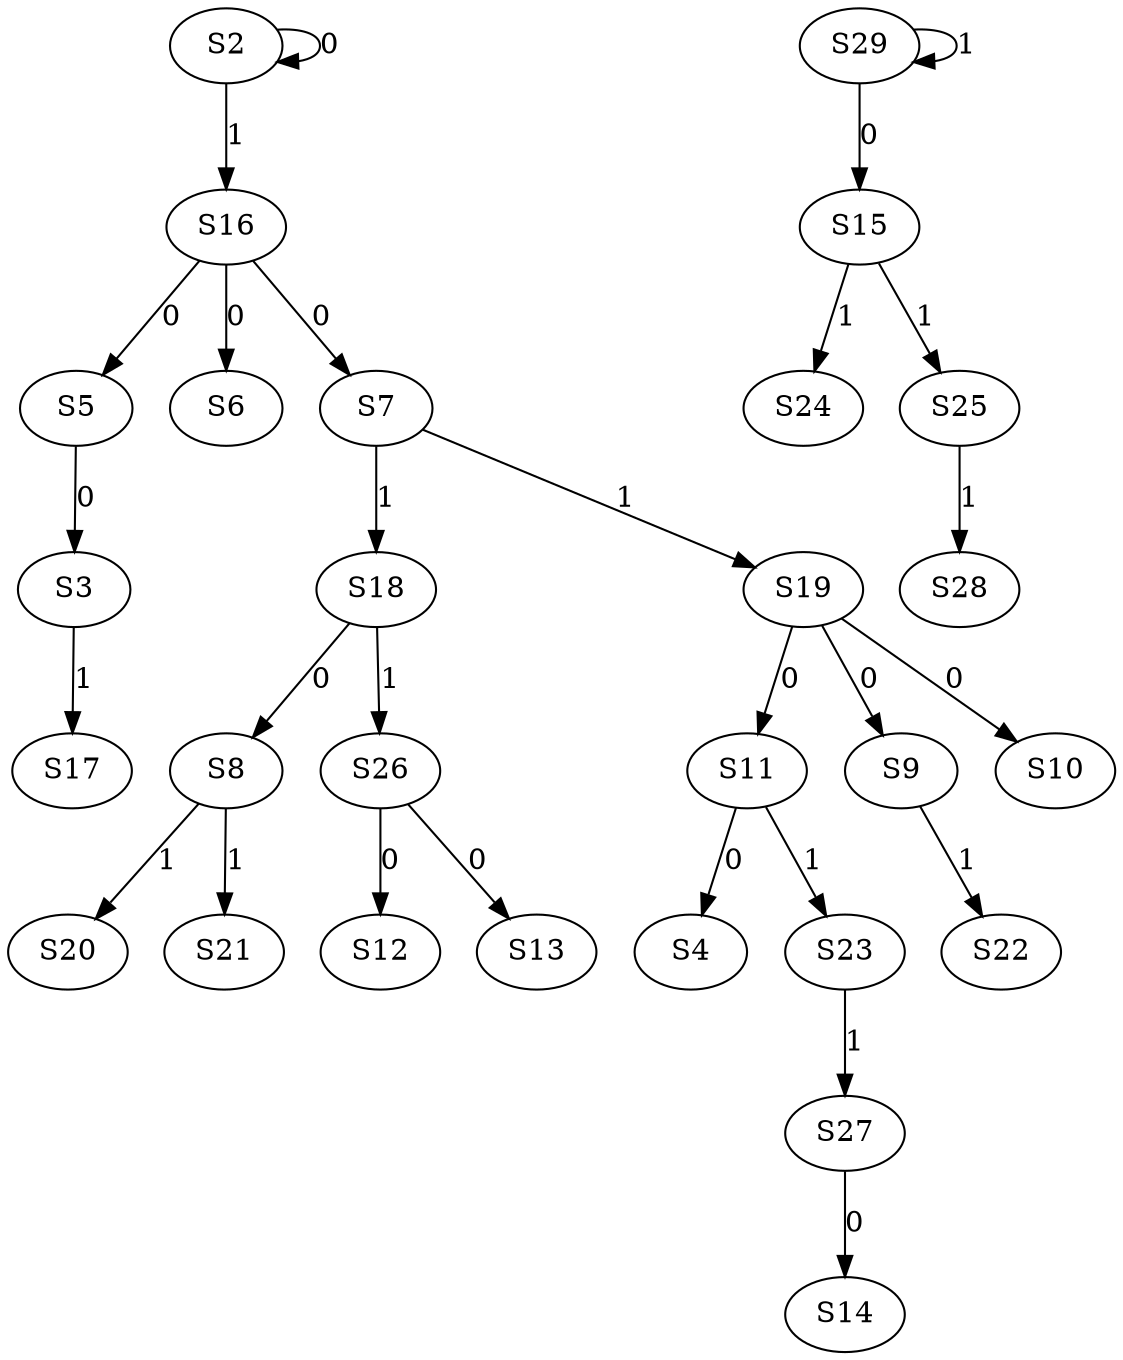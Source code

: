 strict digraph {
	S2 -> S2 [ label = 0 ];
	S5 -> S3 [ label = 0 ];
	S11 -> S4 [ label = 0 ];
	S16 -> S5 [ label = 0 ];
	S16 -> S6 [ label = 0 ];
	S16 -> S7 [ label = 0 ];
	S18 -> S8 [ label = 0 ];
	S19 -> S9 [ label = 0 ];
	S19 -> S10 [ label = 0 ];
	S19 -> S11 [ label = 0 ];
	S26 -> S12 [ label = 0 ];
	S26 -> S13 [ label = 0 ];
	S27 -> S14 [ label = 0 ];
	S29 -> S15 [ label = 0 ];
	S2 -> S16 [ label = 1 ];
	S3 -> S17 [ label = 1 ];
	S7 -> S18 [ label = 1 ];
	S7 -> S19 [ label = 1 ];
	S8 -> S20 [ label = 1 ];
	S8 -> S21 [ label = 1 ];
	S9 -> S22 [ label = 1 ];
	S11 -> S23 [ label = 1 ];
	S15 -> S24 [ label = 1 ];
	S15 -> S25 [ label = 1 ];
	S18 -> S26 [ label = 1 ];
	S23 -> S27 [ label = 1 ];
	S25 -> S28 [ label = 1 ];
	S29 -> S29 [ label = 1 ];
}